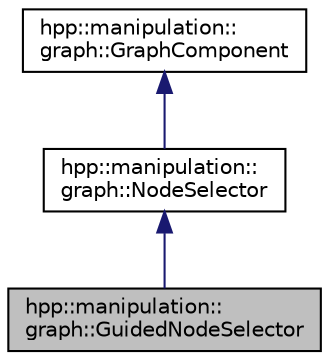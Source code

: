 digraph "hpp::manipulation::graph::GuidedNodeSelector"
{
  edge [fontname="Helvetica",fontsize="10",labelfontname="Helvetica",labelfontsize="10"];
  node [fontname="Helvetica",fontsize="10",shape=record];
  Node1 [label="hpp::manipulation::\lgraph::GuidedNodeSelector",height=0.2,width=0.4,color="black", fillcolor="grey75", style="filled" fontcolor="black"];
  Node2 -> Node1 [dir="back",color="midnightblue",fontsize="10",style="solid",fontname="Helvetica"];
  Node2 [label="hpp::manipulation::\lgraph::NodeSelector",height=0.2,width=0.4,color="black", fillcolor="white", style="filled",URL="$a00025.html",tooltip="This class is used to get the state of a configuration. "];
  Node3 -> Node2 [dir="back",color="midnightblue",fontsize="10",style="solid",fontname="Helvetica"];
  Node3 [label="hpp::manipulation::\lgraph::GraphComponent",height=0.2,width=0.4,color="black", fillcolor="white", style="filled",URL="$a00012.html",tooltip="Define common methods of the graph components. "];
}
